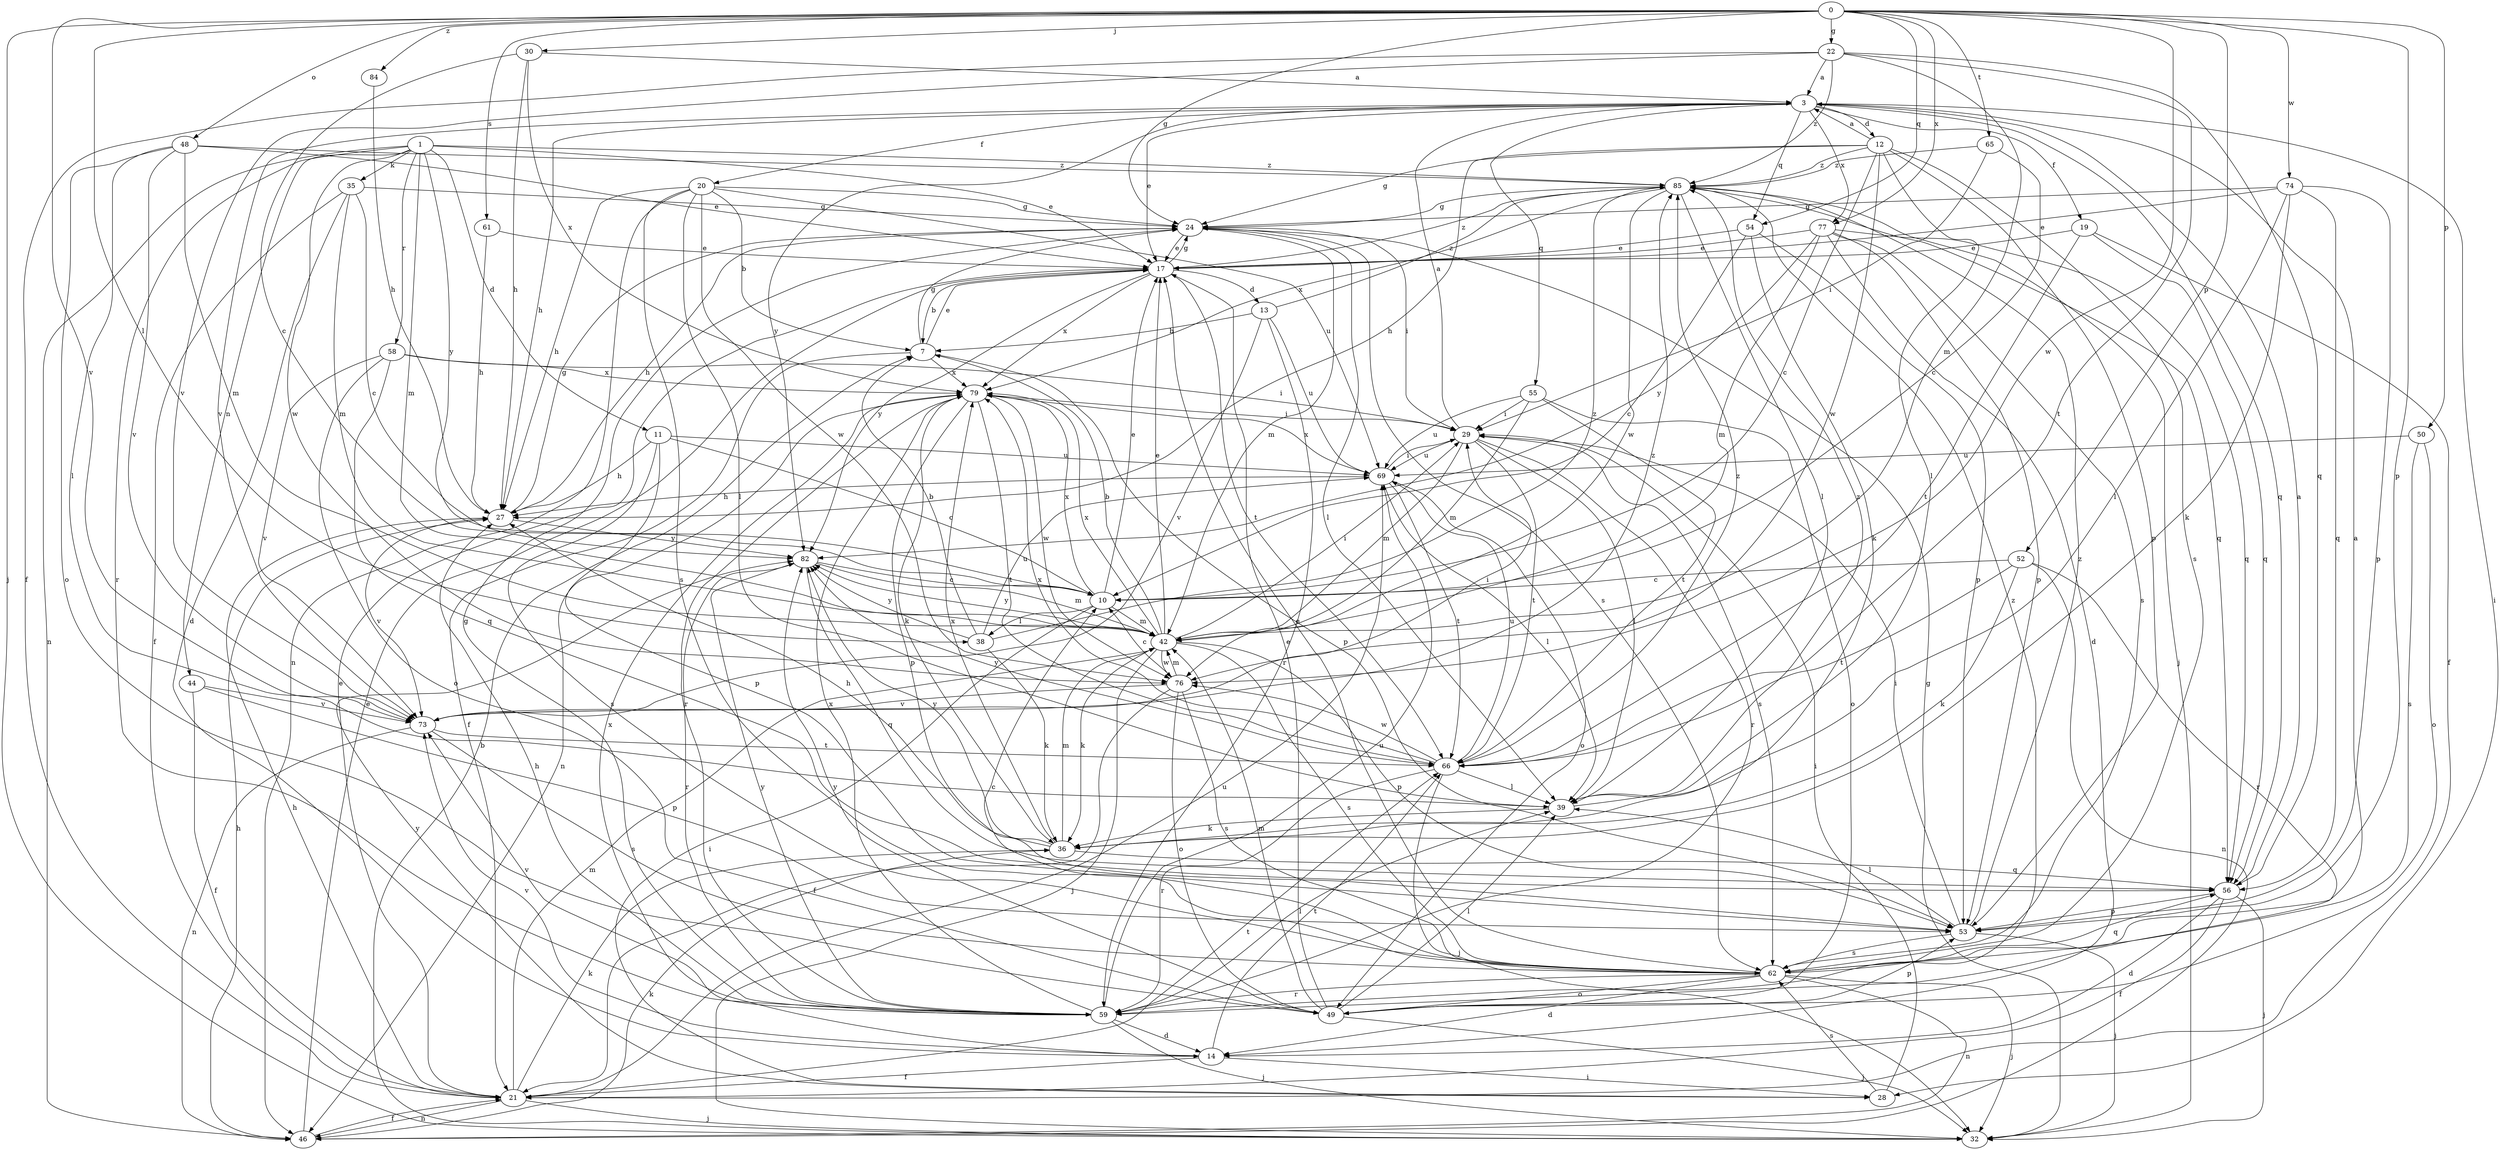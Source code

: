 strict digraph  {
0;
1;
3;
7;
10;
11;
12;
13;
14;
17;
19;
20;
21;
22;
24;
27;
28;
29;
30;
32;
35;
36;
38;
39;
42;
44;
46;
48;
49;
50;
52;
53;
54;
55;
56;
58;
59;
61;
62;
65;
66;
69;
73;
74;
76;
77;
79;
82;
84;
85;
0 -> 22  [label=g];
0 -> 24  [label=g];
0 -> 30  [label=j];
0 -> 32  [label=j];
0 -> 38  [label=l];
0 -> 48  [label=o];
0 -> 50  [label=p];
0 -> 52  [label=p];
0 -> 53  [label=p];
0 -> 54  [label=q];
0 -> 61  [label=s];
0 -> 65  [label=t];
0 -> 73  [label=v];
0 -> 74  [label=w];
0 -> 76  [label=w];
0 -> 77  [label=x];
0 -> 84  [label=z];
1 -> 11  [label=d];
1 -> 17  [label=e];
1 -> 35  [label=k];
1 -> 42  [label=m];
1 -> 44  [label=n];
1 -> 46  [label=n];
1 -> 58  [label=r];
1 -> 59  [label=r];
1 -> 76  [label=w];
1 -> 82  [label=y];
1 -> 85  [label=z];
3 -> 12  [label=d];
3 -> 17  [label=e];
3 -> 19  [label=f];
3 -> 20  [label=f];
3 -> 27  [label=h];
3 -> 28  [label=i];
3 -> 54  [label=q];
3 -> 55  [label=q];
3 -> 56  [label=q];
3 -> 73  [label=v];
3 -> 77  [label=x];
3 -> 82  [label=y];
7 -> 17  [label=e];
7 -> 21  [label=f];
7 -> 24  [label=g];
7 -> 53  [label=p];
7 -> 79  [label=x];
10 -> 17  [label=e];
10 -> 28  [label=i];
10 -> 38  [label=l];
10 -> 42  [label=m];
10 -> 79  [label=x];
11 -> 10  [label=c];
11 -> 27  [label=h];
11 -> 53  [label=p];
11 -> 62  [label=s];
11 -> 69  [label=u];
12 -> 3  [label=a];
12 -> 10  [label=c];
12 -> 24  [label=g];
12 -> 27  [label=h];
12 -> 39  [label=l];
12 -> 53  [label=p];
12 -> 62  [label=s];
12 -> 76  [label=w];
12 -> 85  [label=z];
13 -> 7  [label=b];
13 -> 59  [label=r];
13 -> 69  [label=u];
13 -> 73  [label=v];
13 -> 85  [label=z];
14 -> 21  [label=f];
14 -> 28  [label=i];
14 -> 66  [label=t];
14 -> 73  [label=v];
14 -> 79  [label=x];
17 -> 7  [label=b];
17 -> 13  [label=d];
17 -> 24  [label=g];
17 -> 66  [label=t];
17 -> 79  [label=x];
17 -> 82  [label=y];
17 -> 85  [label=z];
19 -> 17  [label=e];
19 -> 21  [label=f];
19 -> 56  [label=q];
19 -> 66  [label=t];
20 -> 7  [label=b];
20 -> 24  [label=g];
20 -> 27  [label=h];
20 -> 39  [label=l];
20 -> 46  [label=n];
20 -> 62  [label=s];
20 -> 69  [label=u];
20 -> 76  [label=w];
21 -> 17  [label=e];
21 -> 27  [label=h];
21 -> 32  [label=j];
21 -> 36  [label=k];
21 -> 42  [label=m];
21 -> 46  [label=n];
21 -> 66  [label=t];
21 -> 69  [label=u];
22 -> 3  [label=a];
22 -> 21  [label=f];
22 -> 42  [label=m];
22 -> 56  [label=q];
22 -> 66  [label=t];
22 -> 73  [label=v];
22 -> 85  [label=z];
24 -> 17  [label=e];
24 -> 27  [label=h];
24 -> 29  [label=i];
24 -> 39  [label=l];
24 -> 42  [label=m];
24 -> 62  [label=s];
27 -> 24  [label=g];
27 -> 73  [label=v];
27 -> 82  [label=y];
28 -> 29  [label=i];
28 -> 62  [label=s];
28 -> 82  [label=y];
29 -> 3  [label=a];
29 -> 39  [label=l];
29 -> 42  [label=m];
29 -> 59  [label=r];
29 -> 62  [label=s];
29 -> 66  [label=t];
29 -> 69  [label=u];
30 -> 3  [label=a];
30 -> 10  [label=c];
30 -> 27  [label=h];
30 -> 79  [label=x];
32 -> 7  [label=b];
32 -> 24  [label=g];
35 -> 10  [label=c];
35 -> 14  [label=d];
35 -> 21  [label=f];
35 -> 24  [label=g];
35 -> 42  [label=m];
36 -> 27  [label=h];
36 -> 42  [label=m];
36 -> 56  [label=q];
36 -> 79  [label=x];
36 -> 82  [label=y];
38 -> 7  [label=b];
38 -> 36  [label=k];
38 -> 69  [label=u];
38 -> 82  [label=y];
38 -> 85  [label=z];
39 -> 36  [label=k];
39 -> 85  [label=z];
42 -> 7  [label=b];
42 -> 17  [label=e];
42 -> 29  [label=i];
42 -> 32  [label=j];
42 -> 36  [label=k];
42 -> 53  [label=p];
42 -> 62  [label=s];
42 -> 76  [label=w];
42 -> 79  [label=x];
42 -> 82  [label=y];
44 -> 21  [label=f];
44 -> 53  [label=p];
44 -> 73  [label=v];
46 -> 17  [label=e];
46 -> 21  [label=f];
46 -> 27  [label=h];
46 -> 36  [label=k];
48 -> 17  [label=e];
48 -> 39  [label=l];
48 -> 42  [label=m];
48 -> 49  [label=o];
48 -> 73  [label=v];
48 -> 85  [label=z];
49 -> 17  [label=e];
49 -> 32  [label=j];
49 -> 39  [label=l];
49 -> 42  [label=m];
49 -> 53  [label=p];
49 -> 82  [label=y];
50 -> 49  [label=o];
50 -> 62  [label=s];
50 -> 69  [label=u];
52 -> 10  [label=c];
52 -> 36  [label=k];
52 -> 46  [label=n];
52 -> 59  [label=r];
52 -> 66  [label=t];
53 -> 29  [label=i];
53 -> 32  [label=j];
53 -> 39  [label=l];
53 -> 62  [label=s];
53 -> 85  [label=z];
54 -> 10  [label=c];
54 -> 17  [label=e];
54 -> 36  [label=k];
54 -> 53  [label=p];
55 -> 29  [label=i];
55 -> 42  [label=m];
55 -> 49  [label=o];
55 -> 66  [label=t];
55 -> 69  [label=u];
56 -> 3  [label=a];
56 -> 14  [label=d];
56 -> 21  [label=f];
56 -> 32  [label=j];
56 -> 53  [label=p];
58 -> 29  [label=i];
58 -> 49  [label=o];
58 -> 56  [label=q];
58 -> 73  [label=v];
58 -> 79  [label=x];
59 -> 14  [label=d];
59 -> 24  [label=g];
59 -> 27  [label=h];
59 -> 32  [label=j];
59 -> 39  [label=l];
59 -> 69  [label=u];
59 -> 73  [label=v];
59 -> 79  [label=x];
59 -> 82  [label=y];
59 -> 85  [label=z];
61 -> 17  [label=e];
61 -> 27  [label=h];
62 -> 3  [label=a];
62 -> 10  [label=c];
62 -> 14  [label=d];
62 -> 17  [label=e];
62 -> 32  [label=j];
62 -> 46  [label=n];
62 -> 49  [label=o];
62 -> 56  [label=q];
62 -> 59  [label=r];
65 -> 10  [label=c];
65 -> 29  [label=i];
65 -> 85  [label=z];
66 -> 32  [label=j];
66 -> 39  [label=l];
66 -> 59  [label=r];
66 -> 69  [label=u];
66 -> 76  [label=w];
66 -> 79  [label=x];
66 -> 82  [label=y];
66 -> 85  [label=z];
69 -> 27  [label=h];
69 -> 29  [label=i];
69 -> 39  [label=l];
69 -> 49  [label=o];
69 -> 66  [label=t];
69 -> 79  [label=x];
73 -> 29  [label=i];
73 -> 46  [label=n];
73 -> 62  [label=s];
73 -> 66  [label=t];
73 -> 85  [label=z];
74 -> 17  [label=e];
74 -> 24  [label=g];
74 -> 36  [label=k];
74 -> 39  [label=l];
74 -> 53  [label=p];
74 -> 56  [label=q];
76 -> 10  [label=c];
76 -> 21  [label=f];
76 -> 42  [label=m];
76 -> 49  [label=o];
76 -> 62  [label=s];
76 -> 73  [label=v];
77 -> 14  [label=d];
77 -> 17  [label=e];
77 -> 42  [label=m];
77 -> 53  [label=p];
77 -> 56  [label=q];
77 -> 62  [label=s];
77 -> 82  [label=y];
79 -> 29  [label=i];
79 -> 36  [label=k];
79 -> 46  [label=n];
79 -> 53  [label=p];
79 -> 59  [label=r];
79 -> 66  [label=t];
79 -> 76  [label=w];
82 -> 10  [label=c];
82 -> 42  [label=m];
82 -> 56  [label=q];
82 -> 59  [label=r];
84 -> 27  [label=h];
85 -> 24  [label=g];
85 -> 32  [label=j];
85 -> 39  [label=l];
85 -> 56  [label=q];
85 -> 76  [label=w];
85 -> 79  [label=x];
}
